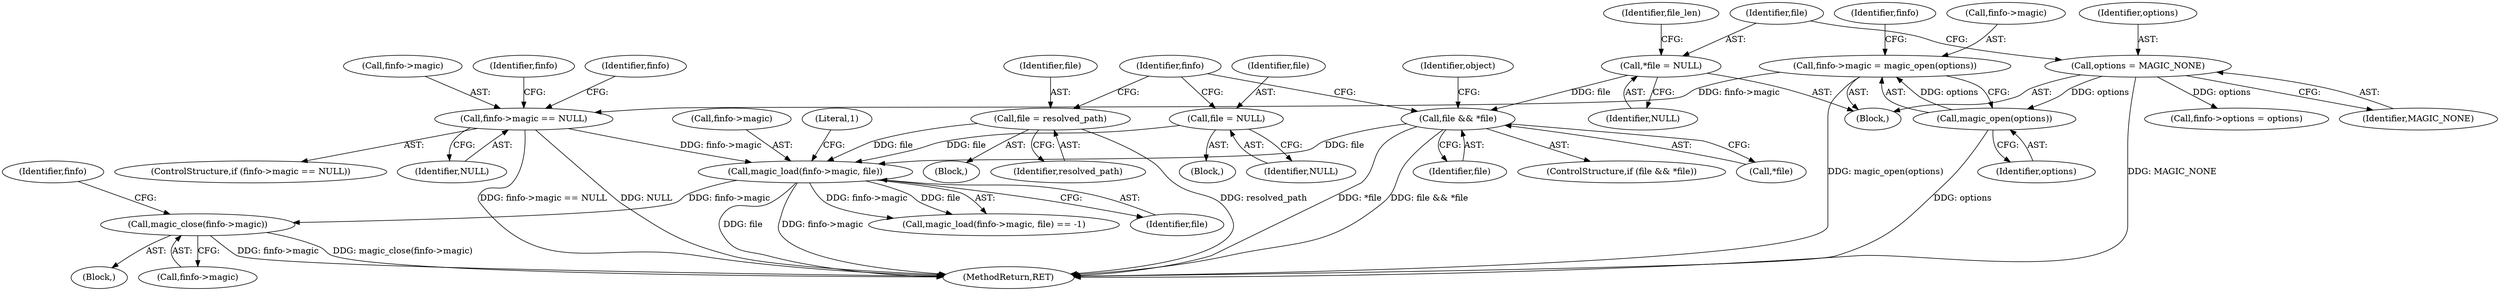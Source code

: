 digraph "0_php_4435b9142ff9813845d5c97ab29a5d637bedb257_0@API" {
"1000220" [label="(Call,magic_close(finfo->magic))"];
"1000212" [label="(Call,magic_load(finfo->magic, file))"];
"1000199" [label="(Call,finfo->magic == NULL)"];
"1000192" [label="(Call,finfo->magic = magic_open(options))"];
"1000196" [label="(Call,magic_open(options))"];
"1000116" [label="(Call,options = MAGIC_NONE)"];
"1000166" [label="(Call,file && *file)"];
"1000120" [label="(Call,*file = NULL)"];
"1000179" [label="(Call,file = resolved_path)"];
"1000161" [label="(Call,file = NULL)"];
"1000211" [label="(Call,magic_load(finfo->magic, file) == -1)"];
"1000161" [label="(Call,file = NULL)"];
"1000125" [label="(Identifier,file_len)"];
"1000219" [label="(Block,)"];
"1000216" [label="(Identifier,file)"];
"1000198" [label="(ControlStructure,if (finfo->magic == NULL))"];
"1000200" [label="(Call,finfo->magic)"];
"1000197" [label="(Identifier,options)"];
"1000160" [label="(Block,)"];
"1000163" [label="(Identifier,NULL)"];
"1000116" [label="(Call,options = MAGIC_NONE)"];
"1000170" [label="(Block,)"];
"1000166" [label="(Call,file && *file)"];
"1000221" [label="(Call,finfo->magic)"];
"1000201" [label="(Identifier,finfo)"];
"1000196" [label="(Call,magic_open(options))"];
"1000212" [label="(Call,magic_load(finfo->magic, file))"];
"1000187" [label="(Call,finfo->options = options)"];
"1000165" [label="(ControlStructure,if (file && *file))"];
"1000180" [label="(Identifier,file)"];
"1000192" [label="(Call,finfo->magic = magic_open(options))"];
"1000206" [label="(Identifier,finfo)"];
"1000218" [label="(Literal,1)"];
"1000117" [label="(Identifier,options)"];
"1000121" [label="(Identifier,file)"];
"1000214" [label="(Identifier,finfo)"];
"1000220" [label="(Call,magic_close(finfo->magic))"];
"1000183" [label="(Identifier,finfo)"];
"1000179" [label="(Call,file = resolved_path)"];
"1000173" [label="(Identifier,object)"];
"1000167" [label="(Identifier,file)"];
"1000203" [label="(Identifier,NULL)"];
"1000213" [label="(Call,finfo->magic)"];
"1000181" [label="(Identifier,resolved_path)"];
"1000162" [label="(Identifier,file)"];
"1000120" [label="(Call,*file = NULL)"];
"1000225" [label="(Identifier,finfo)"];
"1000168" [label="(Call,*file)"];
"1000122" [label="(Identifier,NULL)"];
"1000114" [label="(Block,)"];
"1000241" [label="(MethodReturn,RET)"];
"1000199" [label="(Call,finfo->magic == NULL)"];
"1000193" [label="(Call,finfo->magic)"];
"1000118" [label="(Identifier,MAGIC_NONE)"];
"1000220" -> "1000219"  [label="AST: "];
"1000220" -> "1000221"  [label="CFG: "];
"1000221" -> "1000220"  [label="AST: "];
"1000225" -> "1000220"  [label="CFG: "];
"1000220" -> "1000241"  [label="DDG: finfo->magic"];
"1000220" -> "1000241"  [label="DDG: magic_close(finfo->magic)"];
"1000212" -> "1000220"  [label="DDG: finfo->magic"];
"1000212" -> "1000211"  [label="AST: "];
"1000212" -> "1000216"  [label="CFG: "];
"1000213" -> "1000212"  [label="AST: "];
"1000216" -> "1000212"  [label="AST: "];
"1000218" -> "1000212"  [label="CFG: "];
"1000212" -> "1000241"  [label="DDG: file"];
"1000212" -> "1000241"  [label="DDG: finfo->magic"];
"1000212" -> "1000211"  [label="DDG: finfo->magic"];
"1000212" -> "1000211"  [label="DDG: file"];
"1000199" -> "1000212"  [label="DDG: finfo->magic"];
"1000166" -> "1000212"  [label="DDG: file"];
"1000179" -> "1000212"  [label="DDG: file"];
"1000161" -> "1000212"  [label="DDG: file"];
"1000199" -> "1000198"  [label="AST: "];
"1000199" -> "1000203"  [label="CFG: "];
"1000200" -> "1000199"  [label="AST: "];
"1000203" -> "1000199"  [label="AST: "];
"1000206" -> "1000199"  [label="CFG: "];
"1000214" -> "1000199"  [label="CFG: "];
"1000199" -> "1000241"  [label="DDG: NULL"];
"1000199" -> "1000241"  [label="DDG: finfo->magic == NULL"];
"1000192" -> "1000199"  [label="DDG: finfo->magic"];
"1000192" -> "1000114"  [label="AST: "];
"1000192" -> "1000196"  [label="CFG: "];
"1000193" -> "1000192"  [label="AST: "];
"1000196" -> "1000192"  [label="AST: "];
"1000201" -> "1000192"  [label="CFG: "];
"1000192" -> "1000241"  [label="DDG: magic_open(options)"];
"1000196" -> "1000192"  [label="DDG: options"];
"1000196" -> "1000197"  [label="CFG: "];
"1000197" -> "1000196"  [label="AST: "];
"1000196" -> "1000241"  [label="DDG: options"];
"1000116" -> "1000196"  [label="DDG: options"];
"1000116" -> "1000114"  [label="AST: "];
"1000116" -> "1000118"  [label="CFG: "];
"1000117" -> "1000116"  [label="AST: "];
"1000118" -> "1000116"  [label="AST: "];
"1000121" -> "1000116"  [label="CFG: "];
"1000116" -> "1000241"  [label="DDG: MAGIC_NONE"];
"1000116" -> "1000187"  [label="DDG: options"];
"1000166" -> "1000165"  [label="AST: "];
"1000166" -> "1000167"  [label="CFG: "];
"1000166" -> "1000168"  [label="CFG: "];
"1000167" -> "1000166"  [label="AST: "];
"1000168" -> "1000166"  [label="AST: "];
"1000173" -> "1000166"  [label="CFG: "];
"1000183" -> "1000166"  [label="CFG: "];
"1000166" -> "1000241"  [label="DDG: *file"];
"1000166" -> "1000241"  [label="DDG: file && *file"];
"1000120" -> "1000166"  [label="DDG: file"];
"1000120" -> "1000114"  [label="AST: "];
"1000120" -> "1000122"  [label="CFG: "];
"1000121" -> "1000120"  [label="AST: "];
"1000122" -> "1000120"  [label="AST: "];
"1000125" -> "1000120"  [label="CFG: "];
"1000179" -> "1000170"  [label="AST: "];
"1000179" -> "1000181"  [label="CFG: "];
"1000180" -> "1000179"  [label="AST: "];
"1000181" -> "1000179"  [label="AST: "];
"1000183" -> "1000179"  [label="CFG: "];
"1000179" -> "1000241"  [label="DDG: resolved_path"];
"1000161" -> "1000160"  [label="AST: "];
"1000161" -> "1000163"  [label="CFG: "];
"1000162" -> "1000161"  [label="AST: "];
"1000163" -> "1000161"  [label="AST: "];
"1000183" -> "1000161"  [label="CFG: "];
}
